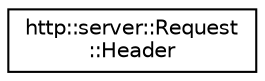 digraph "Graphical Class Hierarchy"
{
 // LATEX_PDF_SIZE
  edge [fontname="Helvetica",fontsize="10",labelfontname="Helvetica",labelfontsize="10"];
  node [fontname="Helvetica",fontsize="10",shape=record];
  rankdir="LR";
  Node0 [label="http::server::Request\l::Header",height=0.2,width=0.4,color="black", fillcolor="white", style="filled",URL="$structhttp_1_1server_1_1Request_1_1Header.html",tooltip=" "];
}

